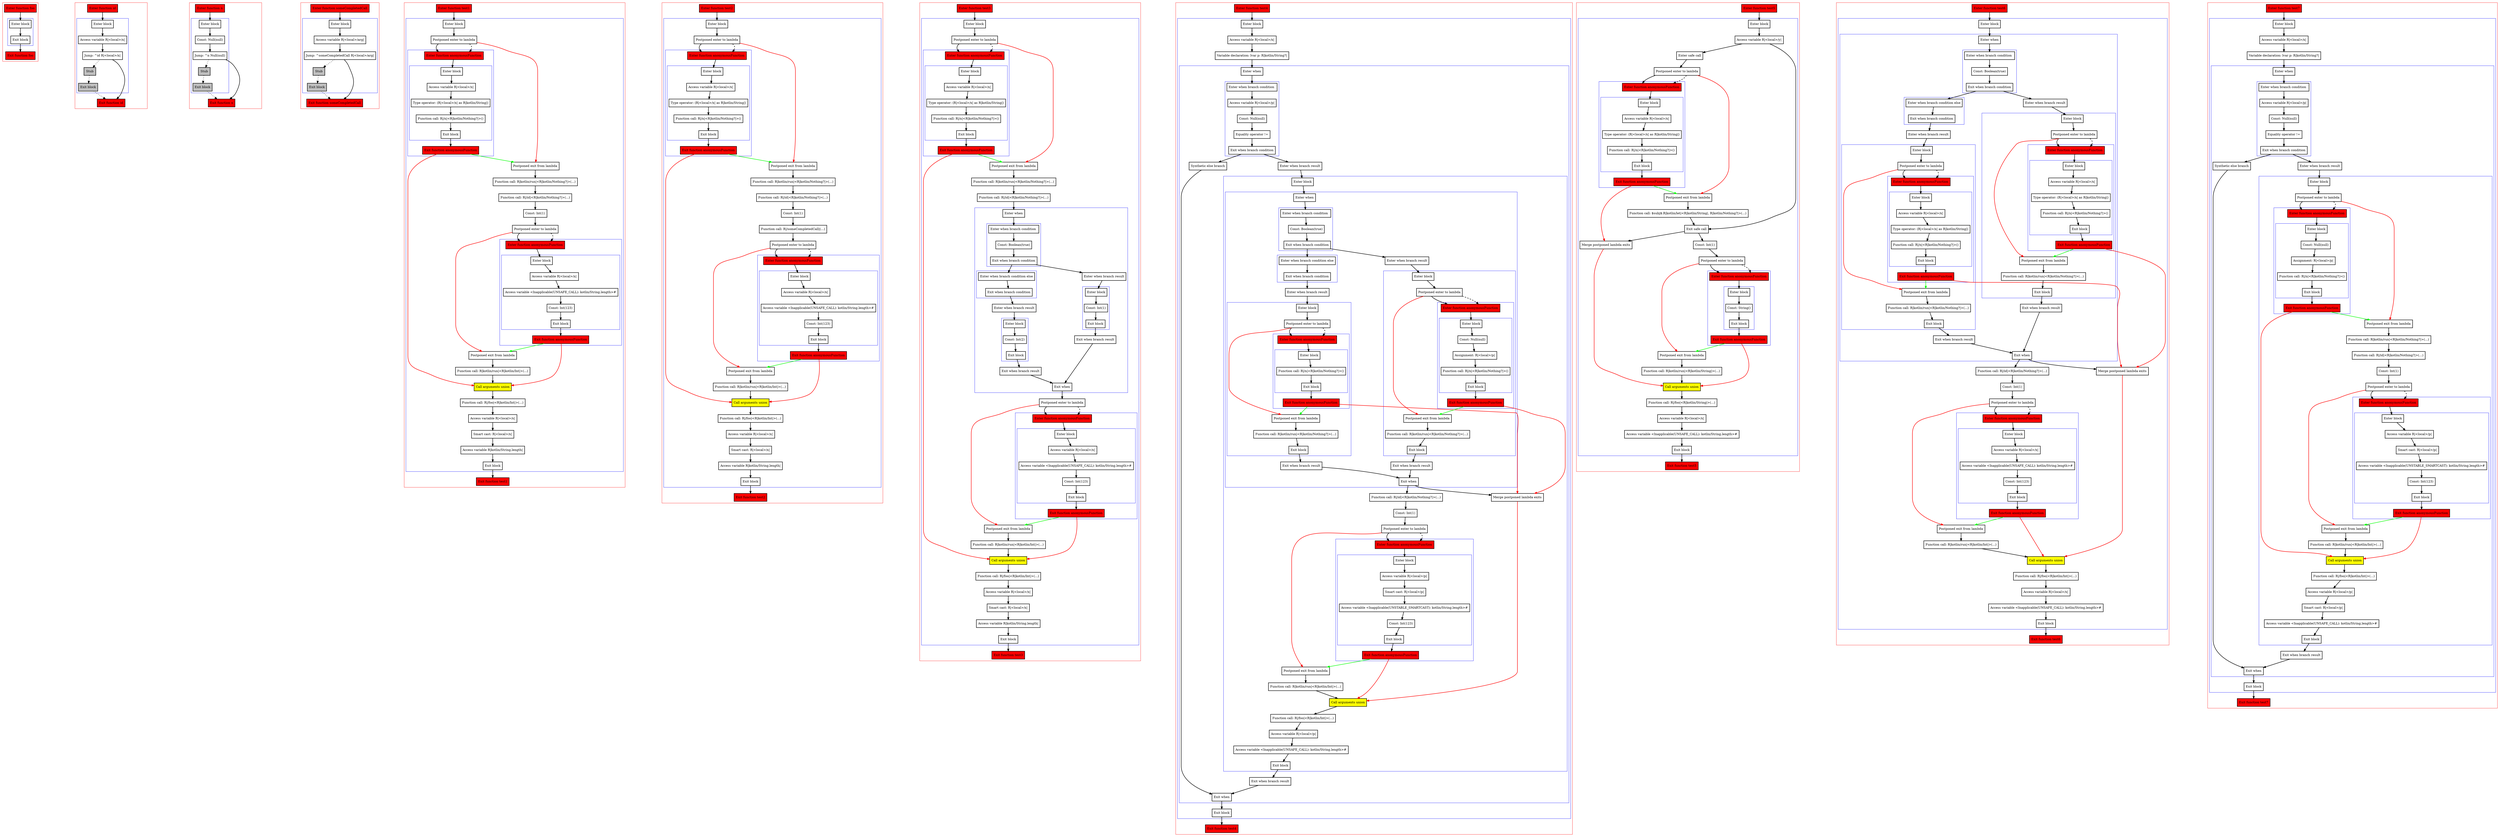 digraph flowFromInplaceLambda2_kt {
    graph [nodesep=3]
    node [shape=box penwidth=2]
    edge [penwidth=2]

    subgraph cluster_0 {
        color=red
        0 [label="Enter function foo" style="filled" fillcolor=red];
        subgraph cluster_1 {
            color=blue
            1 [label="Enter block"];
            2 [label="Exit block"];
        }
        3 [label="Exit function foo" style="filled" fillcolor=red];
    }
    0 -> {1};
    1 -> {2};
    2 -> {3};

    subgraph cluster_2 {
        color=red
        4 [label="Enter function id" style="filled" fillcolor=red];
        subgraph cluster_3 {
            color=blue
            5 [label="Enter block"];
            6 [label="Access variable R|<local>/x|"];
            7 [label="Jump: ^id R|<local>/x|"];
            8 [label="Stub" style="filled" fillcolor=gray];
            9 [label="Exit block" style="filled" fillcolor=gray];
        }
        10 [label="Exit function id" style="filled" fillcolor=red];
    }
    4 -> {5};
    5 -> {6};
    6 -> {7};
    7 -> {10};
    7 -> {8} [style=dotted];
    8 -> {9} [style=dotted];
    9 -> {10} [style=dotted];

    subgraph cluster_4 {
        color=red
        11 [label="Enter function n" style="filled" fillcolor=red];
        subgraph cluster_5 {
            color=blue
            12 [label="Enter block"];
            13 [label="Const: Null(null)"];
            14 [label="Jump: ^n Null(null)"];
            15 [label="Stub" style="filled" fillcolor=gray];
            16 [label="Exit block" style="filled" fillcolor=gray];
        }
        17 [label="Exit function n" style="filled" fillcolor=red];
    }
    11 -> {12};
    12 -> {13};
    13 -> {14};
    14 -> {17};
    14 -> {15} [style=dotted];
    15 -> {16} [style=dotted];
    16 -> {17} [style=dotted];

    subgraph cluster_6 {
        color=red
        18 [label="Enter function someCompletedCall" style="filled" fillcolor=red];
        subgraph cluster_7 {
            color=blue
            19 [label="Enter block"];
            20 [label="Access variable R|<local>/arg|"];
            21 [label="Jump: ^someCompletedCall R|<local>/arg|"];
            22 [label="Stub" style="filled" fillcolor=gray];
            23 [label="Exit block" style="filled" fillcolor=gray];
        }
        24 [label="Exit function someCompletedCall" style="filled" fillcolor=red];
    }
    18 -> {19};
    19 -> {20};
    20 -> {21};
    21 -> {24};
    21 -> {22} [style=dotted];
    22 -> {23} [style=dotted];
    23 -> {24} [style=dotted];

    subgraph cluster_8 {
        color=red
        25 [label="Enter function test1" style="filled" fillcolor=red];
        subgraph cluster_9 {
            color=blue
            26 [label="Enter block"];
            27 [label="Postponed enter to lambda"];
            subgraph cluster_10 {
                color=blue
                42 [label="Enter function anonymousFunction" style="filled" fillcolor=red];
                subgraph cluster_11 {
                    color=blue
                    43 [label="Enter block"];
                    44 [label="Access variable R|<local>/x|"];
                    45 [label="Type operator: (R|<local>/x| as R|kotlin/String|)"];
                    46 [label="Function call: R|/n|<R|kotlin/Nothing?|>()"];
                    47 [label="Exit block"];
                }
                48 [label="Exit function anonymousFunction" style="filled" fillcolor=red];
            }
            28 [label="Postponed exit from lambda"];
            29 [label="Function call: R|kotlin/run|<R|kotlin/Nothing?|>(...)"];
            30 [label="Function call: R|/id|<R|kotlin/Nothing?|>(...)"];
            31 [label="Const: Int(1)"];
            32 [label="Postponed enter to lambda"];
            subgraph cluster_12 {
                color=blue
                49 [label="Enter function anonymousFunction" style="filled" fillcolor=red];
                subgraph cluster_13 {
                    color=blue
                    50 [label="Enter block"];
                    51 [label="Access variable R|<local>/x|"];
                    52 [label="Access variable <Inapplicable(UNSAFE_CALL): kotlin/String.length>#"];
                    53 [label="Const: Int(123)"];
                    54 [label="Exit block"];
                }
                55 [label="Exit function anonymousFunction" style="filled" fillcolor=red];
            }
            33 [label="Postponed exit from lambda"];
            34 [label="Function call: R|kotlin/run|<R|kotlin/Int|>(...)"];
            35 [label="Call arguments union" style="filled" fillcolor=yellow];
            36 [label="Function call: R|/foo|<R|kotlin/Int|>(...)"];
            37 [label="Access variable R|<local>/x|"];
            38 [label="Smart cast: R|<local>/x|"];
            39 [label="Access variable R|kotlin/String.length|"];
            40 [label="Exit block"];
        }
        41 [label="Exit function test1" style="filled" fillcolor=red];
    }
    25 -> {26};
    26 -> {27};
    27 -> {42};
    27 -> {28} [color=red];
    27 -> {42} [style=dashed];
    28 -> {29};
    29 -> {30};
    30 -> {31};
    31 -> {32};
    32 -> {49};
    32 -> {33} [color=red];
    32 -> {49} [style=dashed];
    33 -> {34};
    34 -> {35};
    35 -> {36};
    36 -> {37};
    37 -> {38};
    38 -> {39};
    39 -> {40};
    40 -> {41};
    42 -> {43};
    43 -> {44};
    44 -> {45};
    45 -> {46};
    46 -> {47};
    47 -> {48};
    48 -> {35} [color=red];
    48 -> {28} [color=green];
    49 -> {50};
    50 -> {51};
    51 -> {52};
    52 -> {53};
    53 -> {54};
    54 -> {55};
    55 -> {35} [color=red];
    55 -> {33} [color=green];

    subgraph cluster_14 {
        color=red
        56 [label="Enter function test2" style="filled" fillcolor=red];
        subgraph cluster_15 {
            color=blue
            57 [label="Enter block"];
            58 [label="Postponed enter to lambda"];
            subgraph cluster_16 {
                color=blue
                74 [label="Enter function anonymousFunction" style="filled" fillcolor=red];
                subgraph cluster_17 {
                    color=blue
                    75 [label="Enter block"];
                    76 [label="Access variable R|<local>/x|"];
                    77 [label="Type operator: (R|<local>/x| as R|kotlin/String|)"];
                    78 [label="Function call: R|/n|<R|kotlin/Nothing?|>()"];
                    79 [label="Exit block"];
                }
                80 [label="Exit function anonymousFunction" style="filled" fillcolor=red];
            }
            59 [label="Postponed exit from lambda"];
            60 [label="Function call: R|kotlin/run|<R|kotlin/Nothing?|>(...)"];
            61 [label="Function call: R|/id|<R|kotlin/Nothing?|>(...)"];
            62 [label="Const: Int(1)"];
            63 [label="Function call: R|/someCompletedCall|(...)"];
            64 [label="Postponed enter to lambda"];
            subgraph cluster_18 {
                color=blue
                81 [label="Enter function anonymousFunction" style="filled" fillcolor=red];
                subgraph cluster_19 {
                    color=blue
                    82 [label="Enter block"];
                    83 [label="Access variable R|<local>/x|"];
                    84 [label="Access variable <Inapplicable(UNSAFE_CALL): kotlin/String.length>#"];
                    85 [label="Const: Int(123)"];
                    86 [label="Exit block"];
                }
                87 [label="Exit function anonymousFunction" style="filled" fillcolor=red];
            }
            65 [label="Postponed exit from lambda"];
            66 [label="Function call: R|kotlin/run|<R|kotlin/Int|>(...)"];
            67 [label="Call arguments union" style="filled" fillcolor=yellow];
            68 [label="Function call: R|/foo|<R|kotlin/Int|>(...)"];
            69 [label="Access variable R|<local>/x|"];
            70 [label="Smart cast: R|<local>/x|"];
            71 [label="Access variable R|kotlin/String.length|"];
            72 [label="Exit block"];
        }
        73 [label="Exit function test2" style="filled" fillcolor=red];
    }
    56 -> {57};
    57 -> {58};
    58 -> {74};
    58 -> {59} [color=red];
    58 -> {74} [style=dashed];
    59 -> {60};
    60 -> {61};
    61 -> {62};
    62 -> {63};
    63 -> {64};
    64 -> {81};
    64 -> {65} [color=red];
    64 -> {81} [style=dashed];
    65 -> {66};
    66 -> {67};
    67 -> {68};
    68 -> {69};
    69 -> {70};
    70 -> {71};
    71 -> {72};
    72 -> {73};
    74 -> {75};
    75 -> {76};
    76 -> {77};
    77 -> {78};
    78 -> {79};
    79 -> {80};
    80 -> {67} [color=red];
    80 -> {59} [color=green];
    81 -> {82};
    82 -> {83};
    83 -> {84};
    84 -> {85};
    85 -> {86};
    86 -> {87};
    87 -> {67} [color=red];
    87 -> {65} [color=green];

    subgraph cluster_20 {
        color=red
        88 [label="Enter function test3" style="filled" fillcolor=red];
        subgraph cluster_21 {
            color=blue
            89 [label="Enter block"];
            90 [label="Postponed enter to lambda"];
            subgraph cluster_22 {
                color=blue
                121 [label="Enter function anonymousFunction" style="filled" fillcolor=red];
                subgraph cluster_23 {
                    color=blue
                    122 [label="Enter block"];
                    123 [label="Access variable R|<local>/x|"];
                    124 [label="Type operator: (R|<local>/x| as R|kotlin/String|)"];
                    125 [label="Function call: R|/n|<R|kotlin/Nothing?|>()"];
                    126 [label="Exit block"];
                }
                127 [label="Exit function anonymousFunction" style="filled" fillcolor=red];
            }
            91 [label="Postponed exit from lambda"];
            92 [label="Function call: R|kotlin/run|<R|kotlin/Nothing?|>(...)"];
            93 [label="Function call: R|/id|<R|kotlin/Nothing?|>(...)"];
            subgraph cluster_24 {
                color=blue
                94 [label="Enter when"];
                subgraph cluster_25 {
                    color=blue
                    95 [label="Enter when branch condition "];
                    96 [label="Const: Boolean(true)"];
                    97 [label="Exit when branch condition"];
                }
                subgraph cluster_26 {
                    color=blue
                    98 [label="Enter when branch condition else"];
                    99 [label="Exit when branch condition"];
                }
                100 [label="Enter when branch result"];
                subgraph cluster_27 {
                    color=blue
                    101 [label="Enter block"];
                    102 [label="Const: Int(2)"];
                    103 [label="Exit block"];
                }
                104 [label="Exit when branch result"];
                105 [label="Enter when branch result"];
                subgraph cluster_28 {
                    color=blue
                    106 [label="Enter block"];
                    107 [label="Const: Int(1)"];
                    108 [label="Exit block"];
                }
                109 [label="Exit when branch result"];
                110 [label="Exit when"];
            }
            111 [label="Postponed enter to lambda"];
            subgraph cluster_29 {
                color=blue
                128 [label="Enter function anonymousFunction" style="filled" fillcolor=red];
                subgraph cluster_30 {
                    color=blue
                    129 [label="Enter block"];
                    130 [label="Access variable R|<local>/x|"];
                    131 [label="Access variable <Inapplicable(UNSAFE_CALL): kotlin/String.length>#"];
                    132 [label="Const: Int(123)"];
                    133 [label="Exit block"];
                }
                134 [label="Exit function anonymousFunction" style="filled" fillcolor=red];
            }
            112 [label="Postponed exit from lambda"];
            113 [label="Function call: R|kotlin/run|<R|kotlin/Int|>(...)"];
            114 [label="Call arguments union" style="filled" fillcolor=yellow];
            115 [label="Function call: R|/foo|<R|kotlin/Int|>(...)"];
            116 [label="Access variable R|<local>/x|"];
            117 [label="Smart cast: R|<local>/x|"];
            118 [label="Access variable R|kotlin/String.length|"];
            119 [label="Exit block"];
        }
        120 [label="Exit function test3" style="filled" fillcolor=red];
    }
    88 -> {89};
    89 -> {90};
    90 -> {121};
    90 -> {91} [color=red];
    90 -> {121} [style=dashed];
    91 -> {92};
    92 -> {93};
    93 -> {94};
    94 -> {95};
    95 -> {96};
    96 -> {97};
    97 -> {105 98};
    98 -> {99};
    99 -> {100};
    100 -> {101};
    101 -> {102};
    102 -> {103};
    103 -> {104};
    104 -> {110};
    105 -> {106};
    106 -> {107};
    107 -> {108};
    108 -> {109};
    109 -> {110};
    110 -> {111};
    111 -> {128};
    111 -> {112} [color=red];
    111 -> {128} [style=dashed];
    112 -> {113};
    113 -> {114};
    114 -> {115};
    115 -> {116};
    116 -> {117};
    117 -> {118};
    118 -> {119};
    119 -> {120};
    121 -> {122};
    122 -> {123};
    123 -> {124};
    124 -> {125};
    125 -> {126};
    126 -> {127};
    127 -> {114} [color=red];
    127 -> {91} [color=green];
    128 -> {129};
    129 -> {130};
    130 -> {131};
    131 -> {132};
    132 -> {133};
    133 -> {134};
    134 -> {114} [color=red];
    134 -> {112} [color=green];

    subgraph cluster_31 {
        color=red
        135 [label="Enter function test4" style="filled" fillcolor=red];
        subgraph cluster_32 {
            color=blue
            136 [label="Enter block"];
            137 [label="Access variable R|<local>/x|"];
            138 [label="Variable declaration: lvar p: R|kotlin/String?|"];
            subgraph cluster_33 {
                color=blue
                139 [label="Enter when"];
                subgraph cluster_34 {
                    color=blue
                    140 [label="Enter when branch condition "];
                    141 [label="Access variable R|<local>/p|"];
                    142 [label="Const: Null(null)"];
                    143 [label="Equality operator !="];
                    144 [label="Exit when branch condition"];
                }
                145 [label="Synthetic else branch"];
                146 [label="Enter when branch result"];
                subgraph cluster_35 {
                    color=blue
                    147 [label="Enter block"];
                    subgraph cluster_36 {
                        color=blue
                        148 [label="Enter when"];
                        subgraph cluster_37 {
                            color=blue
                            149 [label="Enter when branch condition "];
                            150 [label="Const: Boolean(true)"];
                            151 [label="Exit when branch condition"];
                        }
                        subgraph cluster_38 {
                            color=blue
                            152 [label="Enter when branch condition else"];
                            153 [label="Exit when branch condition"];
                        }
                        154 [label="Enter when branch result"];
                        subgraph cluster_39 {
                            color=blue
                            155 [label="Enter block"];
                            156 [label="Postponed enter to lambda"];
                            subgraph cluster_40 {
                                color=blue
                                191 [label="Enter function anonymousFunction" style="filled" fillcolor=red];
                                subgraph cluster_41 {
                                    color=blue
                                    192 [label="Enter block"];
                                    193 [label="Function call: R|/n|<R|kotlin/Nothing?|>()"];
                                    194 [label="Exit block"];
                                }
                                195 [label="Exit function anonymousFunction" style="filled" fillcolor=red];
                            }
                            157 [label="Postponed exit from lambda"];
                            158 [label="Function call: R|kotlin/run|<R|kotlin/Nothing?|>(...)"];
                            159 [label="Exit block"];
                        }
                        160 [label="Exit when branch result"];
                        161 [label="Enter when branch result"];
                        subgraph cluster_42 {
                            color=blue
                            162 [label="Enter block"];
                            163 [label="Postponed enter to lambda"];
                            subgraph cluster_43 {
                                color=blue
                                184 [label="Enter function anonymousFunction" style="filled" fillcolor=red];
                                subgraph cluster_44 {
                                    color=blue
                                    185 [label="Enter block"];
                                    186 [label="Const: Null(null)"];
                                    187 [label="Assignment: R|<local>/p|"];
                                    188 [label="Function call: R|/n|<R|kotlin/Nothing?|>()"];
                                    189 [label="Exit block"];
                                }
                                190 [label="Exit function anonymousFunction" style="filled" fillcolor=red];
                            }
                            164 [label="Postponed exit from lambda"];
                            165 [label="Function call: R|kotlin/run|<R|kotlin/Nothing?|>(...)"];
                            166 [label="Exit block"];
                        }
                        167 [label="Exit when branch result"];
                        168 [label="Exit when"];
                    }
                    169 [label="Function call: R|/id|<R|kotlin/Nothing?|>(...)"];
                    170 [label="Const: Int(1)"];
                    171 [label="Postponed enter to lambda"];
                    subgraph cluster_45 {
                        color=blue
                        196 [label="Enter function anonymousFunction" style="filled" fillcolor=red];
                        subgraph cluster_46 {
                            color=blue
                            197 [label="Enter block"];
                            198 [label="Access variable R|<local>/p|"];
                            199 [label="Smart cast: R|<local>/p|"];
                            200 [label="Access variable <Inapplicable(UNSTABLE_SMARTCAST): kotlin/String.length>#"];
                            201 [label="Const: Int(123)"];
                            202 [label="Exit block"];
                        }
                        203 [label="Exit function anonymousFunction" style="filled" fillcolor=red];
                    }
                    172 [label="Postponed exit from lambda"];
                    173 [label="Function call: R|kotlin/run|<R|kotlin/Int|>(...)"];
                    174 [label="Merge postponed lambda exits"];
                    175 [label="Call arguments union" style="filled" fillcolor=yellow];
                    176 [label="Function call: R|/foo|<R|kotlin/Int|>(...)"];
                    177 [label="Access variable R|<local>/p|"];
                    178 [label="Access variable <Inapplicable(UNSAFE_CALL): kotlin/String.length>#"];
                    179 [label="Exit block"];
                }
                180 [label="Exit when branch result"];
                181 [label="Exit when"];
            }
            182 [label="Exit block"];
        }
        183 [label="Exit function test4" style="filled" fillcolor=red];
    }
    135 -> {136};
    136 -> {137};
    137 -> {138};
    138 -> {139};
    139 -> {140};
    140 -> {141};
    141 -> {142};
    142 -> {143};
    143 -> {144};
    144 -> {146 145};
    145 -> {181};
    146 -> {147};
    147 -> {148};
    148 -> {149};
    149 -> {150};
    150 -> {151};
    151 -> {161 152};
    152 -> {153};
    153 -> {154};
    154 -> {155};
    155 -> {156};
    156 -> {191};
    156 -> {157} [color=red];
    156 -> {191} [style=dashed];
    157 -> {158};
    158 -> {159};
    159 -> {160};
    160 -> {168};
    161 -> {162};
    162 -> {163};
    163 -> {184};
    163 -> {164} [color=red];
    163 -> {184} [style=dashed];
    164 -> {165};
    165 -> {166};
    166 -> {167};
    167 -> {168};
    168 -> {174 169};
    169 -> {170};
    170 -> {171};
    171 -> {196};
    171 -> {172} [color=red];
    171 -> {196} [style=dashed];
    172 -> {173};
    173 -> {175};
    174 -> {175} [color=red];
    175 -> {176};
    176 -> {177};
    177 -> {178};
    178 -> {179};
    179 -> {180};
    180 -> {181};
    181 -> {182};
    182 -> {183};
    184 -> {185};
    185 -> {186};
    186 -> {187};
    187 -> {188};
    188 -> {189};
    189 -> {190};
    190 -> {174} [color=red];
    190 -> {164} [color=green];
    191 -> {192};
    192 -> {193};
    193 -> {194};
    194 -> {195};
    195 -> {174} [color=red];
    195 -> {157} [color=green];
    196 -> {197};
    197 -> {198};
    198 -> {199};
    199 -> {200};
    200 -> {201};
    201 -> {202};
    202 -> {203};
    203 -> {175} [color=red];
    203 -> {172} [color=green];

    subgraph cluster_47 {
        color=red
        204 [label="Enter function test5" style="filled" fillcolor=red];
        subgraph cluster_48 {
            color=blue
            205 [label="Enter block"];
            206 [label="Access variable R|<local>/y|"];
            207 [label="Enter safe call"];
            208 [label="Postponed enter to lambda"];
            subgraph cluster_49 {
                color=blue
                223 [label="Enter function anonymousFunction" style="filled" fillcolor=red];
                subgraph cluster_50 {
                    color=blue
                    224 [label="Enter block"];
                    225 [label="Access variable R|<local>/x|"];
                    226 [label="Type operator: (R|<local>/x| as R|kotlin/String|)"];
                    227 [label="Function call: R|/n|<R|kotlin/Nothing?|>()"];
                    228 [label="Exit block"];
                }
                229 [label="Exit function anonymousFunction" style="filled" fillcolor=red];
            }
            209 [label="Postponed exit from lambda"];
            210 [label="Function call: $subj$.R|kotlin/let|<R|kotlin/String|, R|kotlin/Nothing?|>(...)"];
            211 [label="Exit safe call"];
            212 [label="Const: Int(1)"];
            213 [label="Postponed enter to lambda"];
            subgraph cluster_51 {
                color=blue
                230 [label="Enter function anonymousFunction" style="filled" fillcolor=red];
                subgraph cluster_52 {
                    color=blue
                    231 [label="Enter block"];
                    232 [label="Const: String()"];
                    233 [label="Exit block"];
                }
                234 [label="Exit function anonymousFunction" style="filled" fillcolor=red];
            }
            214 [label="Postponed exit from lambda"];
            215 [label="Function call: R|kotlin/run|<R|kotlin/String|>(...)"];
            216 [label="Merge postponed lambda exits"];
            217 [label="Call arguments union" style="filled" fillcolor=yellow];
            218 [label="Function call: R|/foo|<R|kotlin/String|>(...)"];
            219 [label="Access variable R|<local>/x|"];
            220 [label="Access variable <Inapplicable(UNSAFE_CALL): kotlin/String.length>#"];
            221 [label="Exit block"];
        }
        222 [label="Exit function test5" style="filled" fillcolor=red];
    }
    204 -> {205};
    205 -> {206};
    206 -> {207 211};
    207 -> {208};
    208 -> {223};
    208 -> {209} [color=red];
    208 -> {223} [style=dashed];
    209 -> {210};
    210 -> {211};
    211 -> {216 212};
    212 -> {213};
    213 -> {230};
    213 -> {214} [color=red];
    213 -> {230} [style=dashed];
    214 -> {215};
    215 -> {217};
    216 -> {217} [color=red];
    217 -> {218};
    218 -> {219};
    219 -> {220};
    220 -> {221};
    221 -> {222};
    223 -> {224};
    224 -> {225};
    225 -> {226};
    226 -> {227};
    227 -> {228};
    228 -> {229};
    229 -> {216} [color=red];
    229 -> {209} [color=green];
    230 -> {231};
    231 -> {232};
    232 -> {233};
    233 -> {234};
    234 -> {217} [color=red];
    234 -> {214} [color=green];

    subgraph cluster_53 {
        color=red
        235 [label="Enter function test6" style="filled" fillcolor=red];
        subgraph cluster_54 {
            color=blue
            236 [label="Enter block"];
            subgraph cluster_55 {
                color=blue
                237 [label="Enter when"];
                subgraph cluster_56 {
                    color=blue
                    238 [label="Enter when branch condition "];
                    239 [label="Const: Boolean(true)"];
                    240 [label="Exit when branch condition"];
                }
                subgraph cluster_57 {
                    color=blue
                    241 [label="Enter when branch condition else"];
                    242 [label="Exit when branch condition"];
                }
                243 [label="Enter when branch result"];
                subgraph cluster_58 {
                    color=blue
                    244 [label="Enter block"];
                    245 [label="Postponed enter to lambda"];
                    subgraph cluster_59 {
                        color=blue
                        277 [label="Enter function anonymousFunction" style="filled" fillcolor=red];
                        subgraph cluster_60 {
                            color=blue
                            278 [label="Enter block"];
                            279 [label="Access variable R|<local>/x|"];
                            280 [label="Type operator: (R|<local>/x| as R|kotlin/String|)"];
                            281 [label="Function call: R|/n|<R|kotlin/Nothing?|>()"];
                            282 [label="Exit block"];
                        }
                        283 [label="Exit function anonymousFunction" style="filled" fillcolor=red];
                    }
                    246 [label="Postponed exit from lambda"];
                    247 [label="Function call: R|kotlin/run|<R|kotlin/Nothing?|>(...)"];
                    248 [label="Exit block"];
                }
                249 [label="Exit when branch result"];
                250 [label="Enter when branch result"];
                subgraph cluster_61 {
                    color=blue
                    251 [label="Enter block"];
                    252 [label="Postponed enter to lambda"];
                    subgraph cluster_62 {
                        color=blue
                        270 [label="Enter function anonymousFunction" style="filled" fillcolor=red];
                        subgraph cluster_63 {
                            color=blue
                            271 [label="Enter block"];
                            272 [label="Access variable R|<local>/x|"];
                            273 [label="Type operator: (R|<local>/x| as R|kotlin/String|)"];
                            274 [label="Function call: R|/n|<R|kotlin/Nothing?|>()"];
                            275 [label="Exit block"];
                        }
                        276 [label="Exit function anonymousFunction" style="filled" fillcolor=red];
                    }
                    253 [label="Postponed exit from lambda"];
                    254 [label="Function call: R|kotlin/run|<R|kotlin/Nothing?|>(...)"];
                    255 [label="Exit block"];
                }
                256 [label="Exit when branch result"];
                257 [label="Exit when"];
            }
            258 [label="Function call: R|/id|<R|kotlin/Nothing?|>(...)"];
            259 [label="Const: Int(1)"];
            260 [label="Postponed enter to lambda"];
            subgraph cluster_64 {
                color=blue
                284 [label="Enter function anonymousFunction" style="filled" fillcolor=red];
                subgraph cluster_65 {
                    color=blue
                    285 [label="Enter block"];
                    286 [label="Access variable R|<local>/x|"];
                    287 [label="Access variable <Inapplicable(UNSAFE_CALL): kotlin/String.length>#"];
                    288 [label="Const: Int(123)"];
                    289 [label="Exit block"];
                }
                290 [label="Exit function anonymousFunction" style="filled" fillcolor=red];
            }
            261 [label="Postponed exit from lambda"];
            262 [label="Function call: R|kotlin/run|<R|kotlin/Int|>(...)"];
            263 [label="Merge postponed lambda exits"];
            264 [label="Call arguments union" style="filled" fillcolor=yellow];
            265 [label="Function call: R|/foo|<R|kotlin/Int|>(...)"];
            266 [label="Access variable R|<local>/x|"];
            267 [label="Access variable <Inapplicable(UNSAFE_CALL): kotlin/String.length>#"];
            268 [label="Exit block"];
        }
        269 [label="Exit function test6" style="filled" fillcolor=red];
    }
    235 -> {236};
    236 -> {237};
    237 -> {238};
    238 -> {239};
    239 -> {240};
    240 -> {250 241};
    241 -> {242};
    242 -> {243};
    243 -> {244};
    244 -> {245};
    245 -> {277};
    245 -> {246} [color=red];
    245 -> {277} [style=dashed];
    246 -> {247};
    247 -> {248};
    248 -> {249};
    249 -> {257};
    250 -> {251};
    251 -> {252};
    252 -> {270};
    252 -> {253} [color=red];
    252 -> {270} [style=dashed];
    253 -> {254};
    254 -> {255};
    255 -> {256};
    256 -> {257};
    257 -> {263 258};
    258 -> {259};
    259 -> {260};
    260 -> {284};
    260 -> {261} [color=red];
    260 -> {284} [style=dashed];
    261 -> {262};
    262 -> {264};
    263 -> {264} [color=red];
    264 -> {265};
    265 -> {266};
    266 -> {267};
    267 -> {268};
    268 -> {269};
    270 -> {271};
    271 -> {272};
    272 -> {273};
    273 -> {274};
    274 -> {275};
    275 -> {276};
    276 -> {263} [color=red];
    276 -> {253} [color=green];
    277 -> {278};
    278 -> {279};
    279 -> {280};
    280 -> {281};
    281 -> {282};
    282 -> {283};
    283 -> {263} [color=red];
    283 -> {246} [color=green];
    284 -> {285};
    285 -> {286};
    286 -> {287};
    287 -> {288};
    288 -> {289};
    289 -> {290};
    290 -> {264} [color=red];
    290 -> {261} [color=green];

    subgraph cluster_66 {
        color=red
        291 [label="Enter function test7" style="filled" fillcolor=red];
        subgraph cluster_67 {
            color=blue
            292 [label="Enter block"];
            293 [label="Access variable R|<local>/x|"];
            294 [label="Variable declaration: lvar p: R|kotlin/String?|"];
            subgraph cluster_68 {
                color=blue
                295 [label="Enter when"];
                subgraph cluster_69 {
                    color=blue
                    296 [label="Enter when branch condition "];
                    297 [label="Access variable R|<local>/p|"];
                    298 [label="Const: Null(null)"];
                    299 [label="Equality operator !="];
                    300 [label="Exit when branch condition"];
                }
                301 [label="Synthetic else branch"];
                302 [label="Enter when branch result"];
                subgraph cluster_70 {
                    color=blue
                    303 [label="Enter block"];
                    304 [label="Postponed enter to lambda"];
                    subgraph cluster_71 {
                        color=blue
                        322 [label="Enter function anonymousFunction" style="filled" fillcolor=red];
                        subgraph cluster_72 {
                            color=blue
                            323 [label="Enter block"];
                            324 [label="Const: Null(null)"];
                            325 [label="Assignment: R|<local>/p|"];
                            326 [label="Function call: R|/n|<R|kotlin/Nothing?|>()"];
                            327 [label="Exit block"];
                        }
                        328 [label="Exit function anonymousFunction" style="filled" fillcolor=red];
                    }
                    305 [label="Postponed exit from lambda"];
                    306 [label="Function call: R|kotlin/run|<R|kotlin/Nothing?|>(...)"];
                    307 [label="Function call: R|/id|<R|kotlin/Nothing?|>(...)"];
                    308 [label="Const: Int(1)"];
                    309 [label="Postponed enter to lambda"];
                    subgraph cluster_73 {
                        color=blue
                        329 [label="Enter function anonymousFunction" style="filled" fillcolor=red];
                        subgraph cluster_74 {
                            color=blue
                            330 [label="Enter block"];
                            331 [label="Access variable R|<local>/p|"];
                            332 [label="Smart cast: R|<local>/p|"];
                            333 [label="Access variable <Inapplicable(UNSTABLE_SMARTCAST): kotlin/String.length>#"];
                            334 [label="Const: Int(123)"];
                            335 [label="Exit block"];
                        }
                        336 [label="Exit function anonymousFunction" style="filled" fillcolor=red];
                    }
                    310 [label="Postponed exit from lambda"];
                    311 [label="Function call: R|kotlin/run|<R|kotlin/Int|>(...)"];
                    312 [label="Call arguments union" style="filled" fillcolor=yellow];
                    313 [label="Function call: R|/foo|<R|kotlin/Int|>(...)"];
                    314 [label="Access variable R|<local>/p|"];
                    315 [label="Smart cast: R|<local>/p|"];
                    316 [label="Access variable <Inapplicable(UNSAFE_CALL): kotlin/String.length>#"];
                    317 [label="Exit block"];
                }
                318 [label="Exit when branch result"];
                319 [label="Exit when"];
            }
            320 [label="Exit block"];
        }
        321 [label="Exit function test7" style="filled" fillcolor=red];
    }
    291 -> {292};
    292 -> {293};
    293 -> {294};
    294 -> {295};
    295 -> {296};
    296 -> {297};
    297 -> {298};
    298 -> {299};
    299 -> {300};
    300 -> {302 301};
    301 -> {319};
    302 -> {303};
    303 -> {304};
    304 -> {322};
    304 -> {305} [color=red];
    304 -> {322} [style=dashed];
    305 -> {306};
    306 -> {307};
    307 -> {308};
    308 -> {309};
    309 -> {329};
    309 -> {310} [color=red];
    309 -> {329} [style=dashed];
    310 -> {311};
    311 -> {312};
    312 -> {313};
    313 -> {314};
    314 -> {315};
    315 -> {316};
    316 -> {317};
    317 -> {318};
    318 -> {319};
    319 -> {320};
    320 -> {321};
    322 -> {323};
    323 -> {324};
    324 -> {325};
    325 -> {326};
    326 -> {327};
    327 -> {328};
    328 -> {312} [color=red];
    328 -> {305} [color=green];
    329 -> {330};
    330 -> {331};
    331 -> {332};
    332 -> {333};
    333 -> {334};
    334 -> {335};
    335 -> {336};
    336 -> {312} [color=red];
    336 -> {310} [color=green];

}
